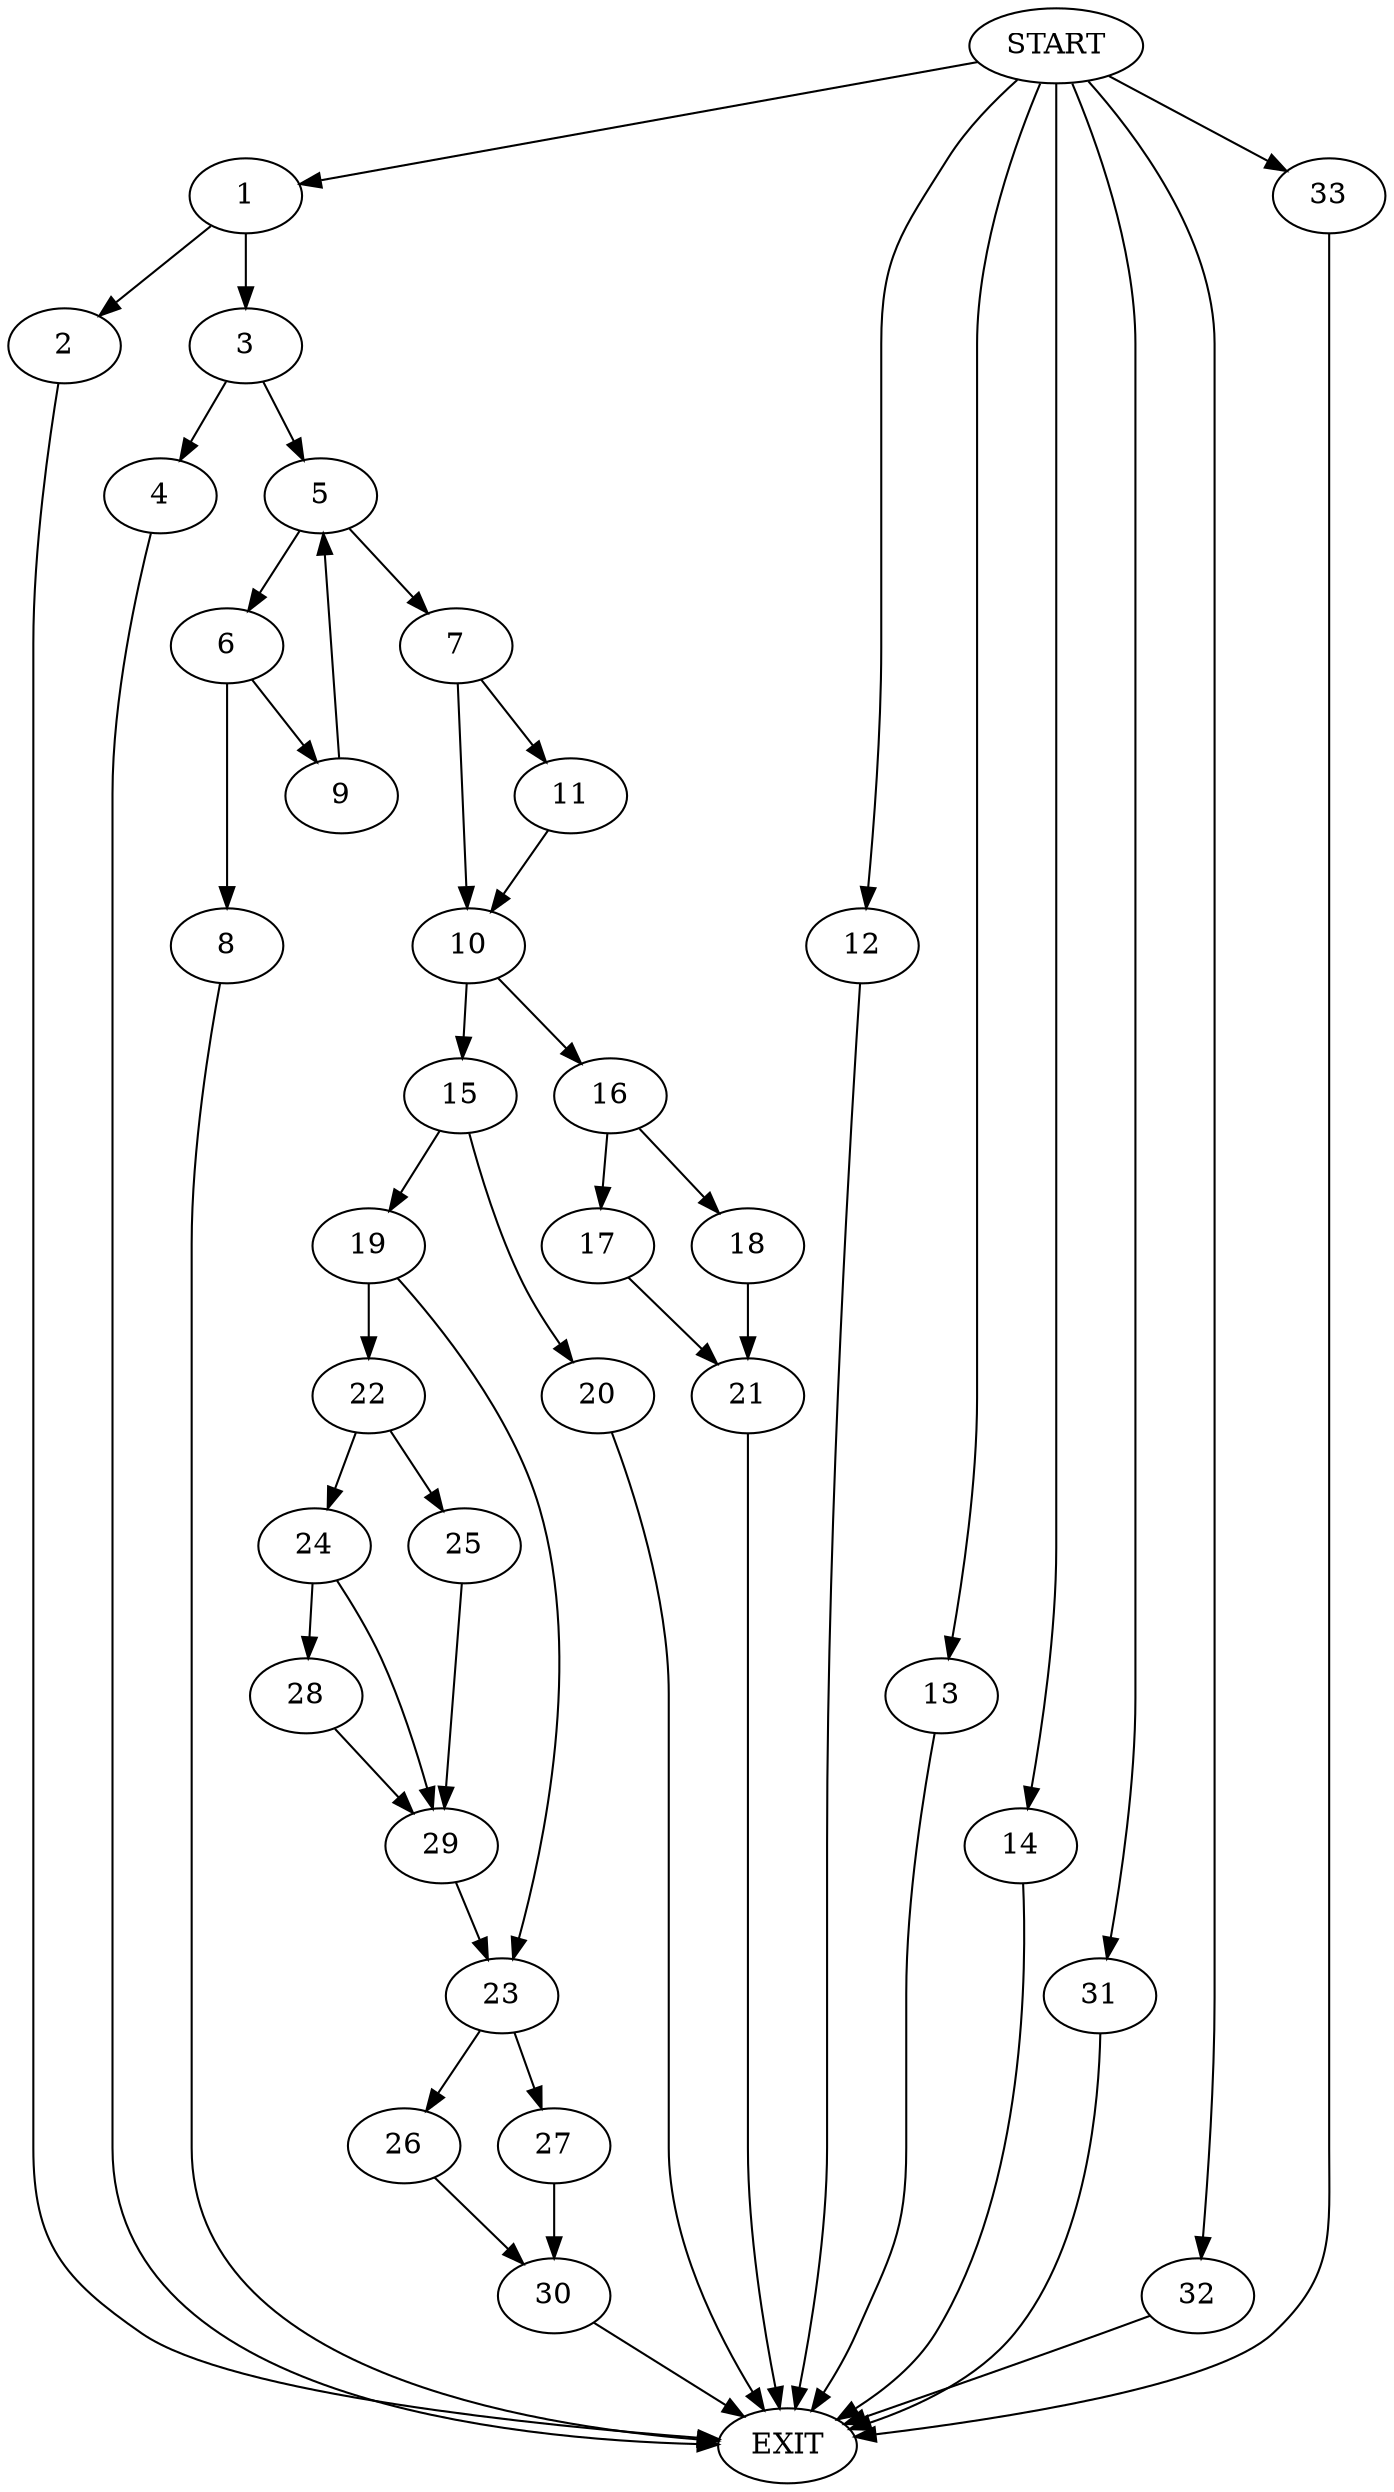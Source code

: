 digraph {
0 [label="START"]
34 [label="EXIT"]
0 -> 1
1 -> 2
1 -> 3
3 -> 4
3 -> 5
2 -> 34
5 -> 6
5 -> 7
4 -> 34
6 -> 8
6 -> 9
7 -> 10
7 -> 11
8 -> 34
9 -> 5
0 -> 12
12 -> 34
0 -> 13
13 -> 34
0 -> 14
14 -> 34
11 -> 10
10 -> 15
10 -> 16
16 -> 17
16 -> 18
15 -> 19
15 -> 20
18 -> 21
17 -> 21
21 -> 34
19 -> 22
19 -> 23
20 -> 34
22 -> 24
22 -> 25
23 -> 26
23 -> 27
24 -> 28
24 -> 29
25 -> 29
29 -> 23
28 -> 29
26 -> 30
27 -> 30
30 -> 34
0 -> 31
31 -> 34
0 -> 32
32 -> 34
0 -> 33
33 -> 34
}
